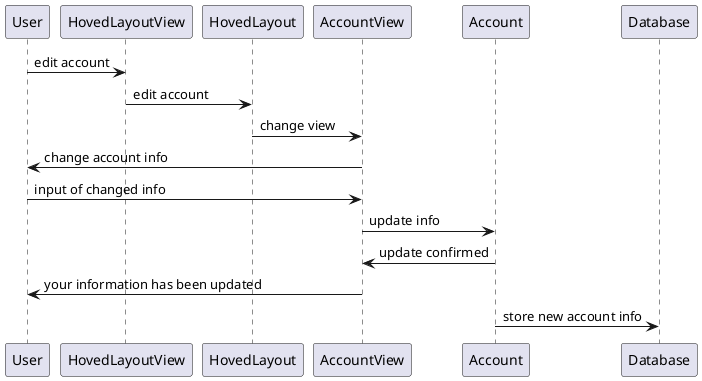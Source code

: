 @startuml
User -> HovedLayoutView: edit account
HovedLayoutView -> HovedLayout: edit account
HovedLayout -> AccountView: change view
AccountView -> User: change account info
User -> AccountView: input of changed info
AccountView -> Account: update info
Account -> AccountView: update confirmed
AccountView -> User: your information has been updated
Account -> Database: store new account info
@enduml